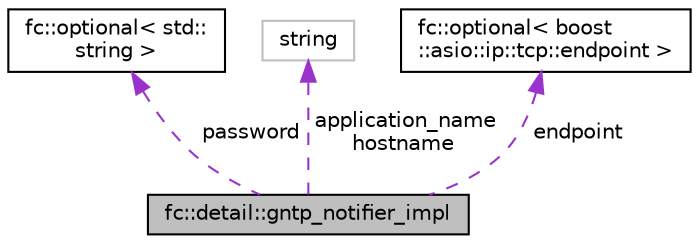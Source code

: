 digraph "fc::detail::gntp_notifier_impl"
{
  edge [fontname="Helvetica",fontsize="10",labelfontname="Helvetica",labelfontsize="10"];
  node [fontname="Helvetica",fontsize="10",shape=record];
  Node1 [label="fc::detail::gntp_notifier_impl",height=0.2,width=0.4,color="black", fillcolor="grey75", style="filled", fontcolor="black"];
  Node2 -> Node1 [dir="back",color="darkorchid3",fontsize="10",style="dashed",label=" password" ,fontname="Helvetica"];
  Node2 [label="fc::optional\< std::\lstring \>",height=0.2,width=0.4,color="black", fillcolor="white", style="filled",URL="$classfc_1_1optional.html"];
  Node3 -> Node1 [dir="back",color="darkorchid3",fontsize="10",style="dashed",label=" application_name\nhostname" ,fontname="Helvetica"];
  Node3 [label="string",height=0.2,width=0.4,color="grey75", fillcolor="white", style="filled"];
  Node4 -> Node1 [dir="back",color="darkorchid3",fontsize="10",style="dashed",label=" endpoint" ,fontname="Helvetica"];
  Node4 [label="fc::optional\< boost\l::asio::ip::tcp::endpoint \>",height=0.2,width=0.4,color="black", fillcolor="white", style="filled",URL="$classfc_1_1optional.html"];
}
